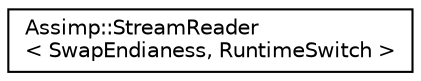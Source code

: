 digraph "Graphical Class Hierarchy"
{
  edge [fontname="Helvetica",fontsize="10",labelfontname="Helvetica",labelfontsize="10"];
  node [fontname="Helvetica",fontsize="10",shape=record];
  rankdir="LR";
  Node1 [label="Assimp::StreamReader\l\< SwapEndianess, RuntimeSwitch \>",height=0.2,width=0.4,color="black", fillcolor="white", style="filled",URL="$singleton_assimp_1_1_stream_reader.html"];
}
